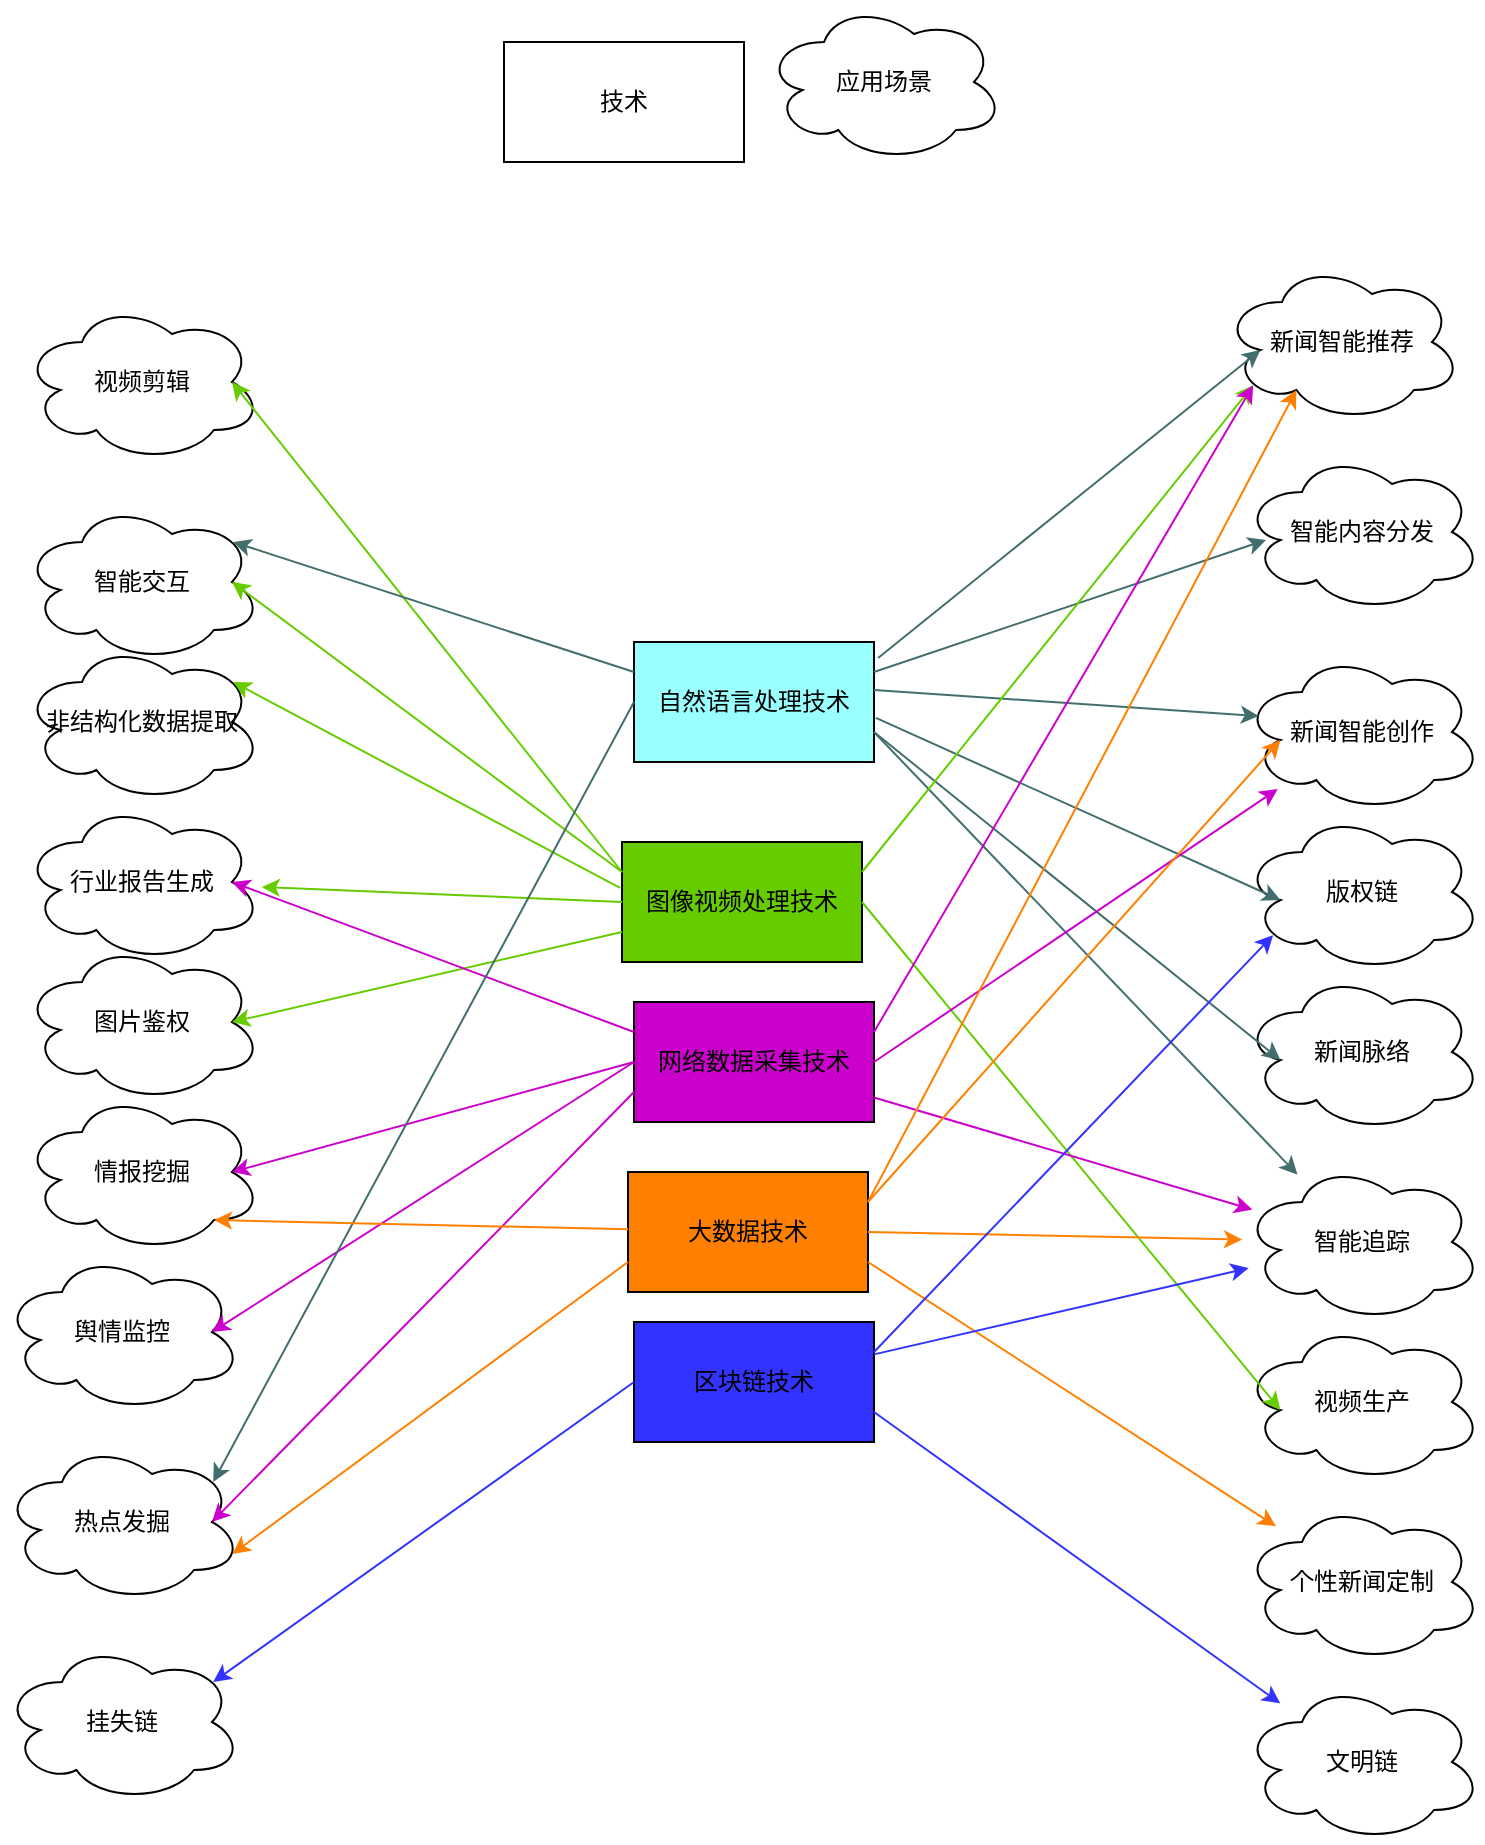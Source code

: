 <mxfile version="14.7.1" type="github">
  <diagram id="Hf1YYj-2--Os9QsoZA_u" name="Page-1">
    <mxGraphModel dx="1426" dy="793" grid="1" gridSize="10" guides="1" tooltips="1" connect="1" arrows="1" fold="1" page="1" pageScale="1" pageWidth="827" pageHeight="1169" math="0" shadow="0">
      <root>
        <mxCell id="0" />
        <mxCell id="1" parent="0" />
        <mxCell id="azWivLgqcrbx1NGYGaVv-1" value="自然语言处理技术" style="rounded=0;whiteSpace=wrap;html=1;fillColor=#99FFFF;" vertex="1" parent="1">
          <mxGeometry x="360" y="350" width="120" height="60" as="geometry" />
        </mxCell>
        <mxCell id="azWivLgqcrbx1NGYGaVv-2" value="图像视频处理技术" style="rounded=0;whiteSpace=wrap;html=1;fillColor=#66CC00;" vertex="1" parent="1">
          <mxGeometry x="354" y="450" width="120" height="60" as="geometry" />
        </mxCell>
        <mxCell id="azWivLgqcrbx1NGYGaVv-3" value="区块链技术" style="whiteSpace=wrap;html=1;fillColor=#3333FF;" vertex="1" parent="1">
          <mxGeometry x="360" y="690" width="120" height="60" as="geometry" />
        </mxCell>
        <mxCell id="azWivLgqcrbx1NGYGaVv-4" value="网络数据采集技术" style="whiteSpace=wrap;html=1;fillColor=#CC00CC;" vertex="1" parent="1">
          <mxGeometry x="360" y="530" width="120" height="60" as="geometry" />
        </mxCell>
        <mxCell id="azWivLgqcrbx1NGYGaVv-5" value="大数据技术" style="whiteSpace=wrap;html=1;fillColor=#FF8000;" vertex="1" parent="1">
          <mxGeometry x="357" y="615" width="120" height="60" as="geometry" />
        </mxCell>
        <mxCell id="azWivLgqcrbx1NGYGaVv-7" value="新闻智能推荐" style="ellipse;shape=cloud;whiteSpace=wrap;html=1;" vertex="1" parent="1">
          <mxGeometry x="654" y="160" width="120" height="80" as="geometry" />
        </mxCell>
        <mxCell id="azWivLgqcrbx1NGYGaVv-8" value="智能内容分发" style="ellipse;shape=cloud;whiteSpace=wrap;html=1;" vertex="1" parent="1">
          <mxGeometry x="664" y="255" width="120" height="80" as="geometry" />
        </mxCell>
        <mxCell id="azWivLgqcrbx1NGYGaVv-9" value="新闻智能创作" style="ellipse;shape=cloud;whiteSpace=wrap;html=1;" vertex="1" parent="1">
          <mxGeometry x="664" y="355" width="120" height="80" as="geometry" />
        </mxCell>
        <mxCell id="azWivLgqcrbx1NGYGaVv-10" value="版权链" style="ellipse;shape=cloud;whiteSpace=wrap;html=1;" vertex="1" parent="1">
          <mxGeometry x="664" y="435" width="120" height="80" as="geometry" />
        </mxCell>
        <mxCell id="azWivLgqcrbx1NGYGaVv-11" value="新闻脉络" style="ellipse;shape=cloud;whiteSpace=wrap;html=1;" vertex="1" parent="1">
          <mxGeometry x="664" y="515" width="120" height="80" as="geometry" />
        </mxCell>
        <mxCell id="azWivLgqcrbx1NGYGaVv-13" value="智能追踪" style="ellipse;shape=cloud;whiteSpace=wrap;html=1;" vertex="1" parent="1">
          <mxGeometry x="664" y="610" width="120" height="80" as="geometry" />
        </mxCell>
        <mxCell id="azWivLgqcrbx1NGYGaVv-14" value="" style="endArrow=classic;html=1;exitX=1.017;exitY=0.133;exitDx=0;exitDy=0;entryX=0.16;entryY=0.55;entryDx=0;entryDy=0;entryPerimeter=0;exitPerimeter=0;strokeColor=#426E6E;" edge="1" parent="1" source="azWivLgqcrbx1NGYGaVv-1" target="azWivLgqcrbx1NGYGaVv-7">
          <mxGeometry width="50" height="50" relative="1" as="geometry">
            <mxPoint x="514" y="590" as="sourcePoint" />
            <mxPoint x="564" y="540" as="targetPoint" />
          </mxGeometry>
        </mxCell>
        <mxCell id="azWivLgqcrbx1NGYGaVv-15" value="" style="endArrow=classic;html=1;entryX=0.1;entryY=0.55;entryDx=0;entryDy=0;entryPerimeter=0;strokeColor=#426E6E;exitX=1;exitY=0.25;exitDx=0;exitDy=0;" edge="1" parent="1" source="azWivLgqcrbx1NGYGaVv-1" target="azWivLgqcrbx1NGYGaVv-8">
          <mxGeometry width="50" height="50" relative="1" as="geometry">
            <mxPoint x="374" y="300" as="sourcePoint" />
            <mxPoint x="533.2" y="354" as="targetPoint" />
          </mxGeometry>
        </mxCell>
        <mxCell id="azWivLgqcrbx1NGYGaVv-16" value="" style="endArrow=classic;html=1;exitX=1.008;exitY=0.633;exitDx=0;exitDy=0;exitPerimeter=0;entryX=0.16;entryY=0.55;entryDx=0;entryDy=0;entryPerimeter=0;strokeColor=#426E6E;" edge="1" parent="1" source="azWivLgqcrbx1NGYGaVv-1" target="azWivLgqcrbx1NGYGaVv-10">
          <mxGeometry width="50" height="50" relative="1" as="geometry">
            <mxPoint x="374" y="335" as="sourcePoint" />
            <mxPoint x="524" y="450" as="targetPoint" />
          </mxGeometry>
        </mxCell>
        <mxCell id="azWivLgqcrbx1NGYGaVv-17" value="" style="endArrow=classic;html=1;exitX=1;exitY=0.4;exitDx=0;exitDy=0;entryX=0.07;entryY=0.4;entryDx=0;entryDy=0;entryPerimeter=0;exitPerimeter=0;strokeColor=#426E6E;" edge="1" parent="1" source="azWivLgqcrbx1NGYGaVv-1" target="azWivLgqcrbx1NGYGaVv-9">
          <mxGeometry width="50" height="50" relative="1" as="geometry">
            <mxPoint x="384" y="345" as="sourcePoint" />
            <mxPoint x="523.96" y="627.04" as="targetPoint" />
          </mxGeometry>
        </mxCell>
        <mxCell id="azWivLgqcrbx1NGYGaVv-18" value="" style="endArrow=classic;html=1;entryX=0.16;entryY=0.55;entryDx=0;entryDy=0;entryPerimeter=0;strokeColor=#426E6E;exitX=1;exitY=0.75;exitDx=0;exitDy=0;" edge="1" parent="1" source="azWivLgqcrbx1NGYGaVv-1" target="azWivLgqcrbx1NGYGaVv-11">
          <mxGeometry width="50" height="50" relative="1" as="geometry">
            <mxPoint x="375" y="330" as="sourcePoint" />
            <mxPoint x="524" y="690" as="targetPoint" />
          </mxGeometry>
        </mxCell>
        <mxCell id="azWivLgqcrbx1NGYGaVv-19" value="" style="endArrow=classic;html=1;exitX=1;exitY=0.75;exitDx=0;exitDy=0;strokeColor=#426E6E;" edge="1" parent="1" source="azWivLgqcrbx1NGYGaVv-1" target="azWivLgqcrbx1NGYGaVv-13">
          <mxGeometry width="50" height="50" relative="1" as="geometry">
            <mxPoint x="384.96" y="352.98" as="sourcePoint" />
            <mxPoint x="533" y="630" as="targetPoint" />
          </mxGeometry>
        </mxCell>
        <mxCell id="azWivLgqcrbx1NGYGaVv-20" value="视频生产" style="ellipse;shape=cloud;whiteSpace=wrap;html=1;" vertex="1" parent="1">
          <mxGeometry x="664" y="690" width="120" height="80" as="geometry" />
        </mxCell>
        <mxCell id="azWivLgqcrbx1NGYGaVv-21" value="视频剪辑" style="ellipse;shape=cloud;whiteSpace=wrap;html=1;" vertex="1" parent="1">
          <mxGeometry x="54" y="180" width="120" height="80" as="geometry" />
        </mxCell>
        <mxCell id="azWivLgqcrbx1NGYGaVv-22" value="智能交互" style="ellipse;shape=cloud;whiteSpace=wrap;html=1;" vertex="1" parent="1">
          <mxGeometry x="54" y="280" width="120" height="80" as="geometry" />
        </mxCell>
        <mxCell id="azWivLgqcrbx1NGYGaVv-23" value="非结构化数据提取" style="ellipse;shape=cloud;whiteSpace=wrap;html=1;" vertex="1" parent="1">
          <mxGeometry x="54" y="350" width="120" height="80" as="geometry" />
        </mxCell>
        <mxCell id="azWivLgqcrbx1NGYGaVv-24" value="行业报告生成" style="ellipse;shape=cloud;whiteSpace=wrap;html=1;" vertex="1" parent="1">
          <mxGeometry x="54" y="430" width="120" height="80" as="geometry" />
        </mxCell>
        <mxCell id="azWivLgqcrbx1NGYGaVv-25" value="图片鉴权" style="ellipse;shape=cloud;whiteSpace=wrap;html=1;" vertex="1" parent="1">
          <mxGeometry x="54" y="500" width="120" height="80" as="geometry" />
        </mxCell>
        <mxCell id="azWivLgqcrbx1NGYGaVv-26" value="" style="endArrow=classic;html=1;entryX=0.16;entryY=0.55;entryDx=0;entryDy=0;entryPerimeter=0;strokeColor=#66CC00;exitX=1;exitY=0.5;exitDx=0;exitDy=0;" edge="1" parent="1" source="azWivLgqcrbx1NGYGaVv-2" target="azWivLgqcrbx1NGYGaVv-20">
          <mxGeometry width="50" height="50" relative="1" as="geometry">
            <mxPoint x="464" y="450" as="sourcePoint" />
            <mxPoint x="144" y="220" as="targetPoint" />
          </mxGeometry>
        </mxCell>
        <mxCell id="azWivLgqcrbx1NGYGaVv-27" value="" style="endArrow=classic;html=1;exitX=0;exitY=0.25;exitDx=0;exitDy=0;entryX=0.875;entryY=0.5;entryDx=0;entryDy=0;entryPerimeter=0;strokeColor=#66CC00;" edge="1" parent="1" source="azWivLgqcrbx1NGYGaVv-2" target="azWivLgqcrbx1NGYGaVv-21">
          <mxGeometry width="50" height="50" relative="1" as="geometry">
            <mxPoint x="484" y="580" as="sourcePoint" />
            <mxPoint x="534" y="530" as="targetPoint" />
          </mxGeometry>
        </mxCell>
        <mxCell id="azWivLgqcrbx1NGYGaVv-28" value="" style="endArrow=classic;html=1;exitX=0;exitY=0.25;exitDx=0;exitDy=0;entryX=0.875;entryY=0.5;entryDx=0;entryDy=0;entryPerimeter=0;strokeColor=#66CC00;" edge="1" parent="1" source="azWivLgqcrbx1NGYGaVv-2" target="azWivLgqcrbx1NGYGaVv-22">
          <mxGeometry width="50" height="50" relative="1" as="geometry">
            <mxPoint x="484" y="580" as="sourcePoint" />
            <mxPoint x="534" y="530" as="targetPoint" />
          </mxGeometry>
        </mxCell>
        <mxCell id="azWivLgqcrbx1NGYGaVv-29" value="" style="endArrow=classic;html=1;entryX=0.88;entryY=0.25;entryDx=0;entryDy=0;entryPerimeter=0;strokeColor=#66CC00;exitX=-0.008;exitY=0.383;exitDx=0;exitDy=0;exitPerimeter=0;" edge="1" parent="1" source="azWivLgqcrbx1NGYGaVv-2" target="azWivLgqcrbx1NGYGaVv-23">
          <mxGeometry width="50" height="50" relative="1" as="geometry">
            <mxPoint x="264" y="415" as="sourcePoint" />
            <mxPoint x="159" y="390" as="targetPoint" />
          </mxGeometry>
        </mxCell>
        <mxCell id="azWivLgqcrbx1NGYGaVv-30" value="" style="endArrow=classic;html=1;exitX=0;exitY=0.5;exitDx=0;exitDy=0;strokeColor=#66CC00;" edge="1" parent="1" source="azWivLgqcrbx1NGYGaVv-2" target="azWivLgqcrbx1NGYGaVv-24">
          <mxGeometry width="50" height="50" relative="1" as="geometry">
            <mxPoint x="264" y="415" as="sourcePoint" />
            <mxPoint x="159.6" y="440" as="targetPoint" />
          </mxGeometry>
        </mxCell>
        <mxCell id="azWivLgqcrbx1NGYGaVv-31" value="" style="endArrow=classic;html=1;exitX=0;exitY=0.75;exitDx=0;exitDy=0;entryX=0.875;entryY=0.5;entryDx=0;entryDy=0;entryPerimeter=0;strokeColor=#66CC00;" edge="1" parent="1" source="azWivLgqcrbx1NGYGaVv-2" target="azWivLgqcrbx1NGYGaVv-25">
          <mxGeometry width="50" height="50" relative="1" as="geometry">
            <mxPoint x="264" y="430" as="sourcePoint" />
            <mxPoint x="154.36" y="510.402" as="targetPoint" />
          </mxGeometry>
        </mxCell>
        <mxCell id="azWivLgqcrbx1NGYGaVv-32" value="" style="endArrow=classic;html=1;exitX=1;exitY=0.25;exitDx=0;exitDy=0;entryX=0.13;entryY=0.77;entryDx=0;entryDy=0;entryPerimeter=0;strokeColor=#66CC00;" edge="1" parent="1" source="azWivLgqcrbx1NGYGaVv-2" target="azWivLgqcrbx1NGYGaVv-7">
          <mxGeometry width="50" height="50" relative="1" as="geometry">
            <mxPoint x="384" y="345" as="sourcePoint" />
            <mxPoint x="543" y="640" as="targetPoint" />
          </mxGeometry>
        </mxCell>
        <mxCell id="azWivLgqcrbx1NGYGaVv-33" value="" style="endArrow=classic;html=1;exitX=0;exitY=0.25;exitDx=0;exitDy=0;entryX=0.875;entryY=0.5;entryDx=0;entryDy=0;entryPerimeter=0;strokeColor=#CC00CC;" edge="1" parent="1" source="azWivLgqcrbx1NGYGaVv-4" target="azWivLgqcrbx1NGYGaVv-24">
          <mxGeometry width="50" height="50" relative="1" as="geometry">
            <mxPoint x="454" y="600" as="sourcePoint" />
            <mxPoint x="504" y="550" as="targetPoint" />
          </mxGeometry>
        </mxCell>
        <mxCell id="azWivLgqcrbx1NGYGaVv-34" value="" style="endArrow=classic;html=1;strokeColor=#CC00CC;exitX=1;exitY=0.25;exitDx=0;exitDy=0;entryX=0.13;entryY=0.77;entryDx=0;entryDy=0;entryPerimeter=0;" edge="1" parent="1" source="azWivLgqcrbx1NGYGaVv-4" target="azWivLgqcrbx1NGYGaVv-7">
          <mxGeometry width="50" height="50" relative="1" as="geometry">
            <mxPoint x="424" y="600" as="sourcePoint" />
            <mxPoint x="474" y="550" as="targetPoint" />
          </mxGeometry>
        </mxCell>
        <mxCell id="azWivLgqcrbx1NGYGaVv-35" value="情报挖掘" style="ellipse;shape=cloud;whiteSpace=wrap;html=1;fillColor=#FFFFFF;" vertex="1" parent="1">
          <mxGeometry x="54" y="575" width="120" height="80" as="geometry" />
        </mxCell>
        <mxCell id="azWivLgqcrbx1NGYGaVv-36" value="舆情监控" style="ellipse;shape=cloud;whiteSpace=wrap;html=1;fillColor=#FFFFFF;" vertex="1" parent="1">
          <mxGeometry x="44" y="655" width="120" height="80" as="geometry" />
        </mxCell>
        <mxCell id="azWivLgqcrbx1NGYGaVv-37" value="热点发掘" style="ellipse;shape=cloud;whiteSpace=wrap;html=1;fillColor=#FFFFFF;" vertex="1" parent="1">
          <mxGeometry x="44" y="750" width="120" height="80" as="geometry" />
        </mxCell>
        <mxCell id="azWivLgqcrbx1NGYGaVv-38" value="" style="endArrow=classic;html=1;exitX=0;exitY=0.5;exitDx=0;exitDy=0;entryX=0.875;entryY=0.5;entryDx=0;entryDy=0;entryPerimeter=0;strokeColor=#CC00CC;" edge="1" parent="1" source="azWivLgqcrbx1NGYGaVv-4" target="azWivLgqcrbx1NGYGaVv-35">
          <mxGeometry width="50" height="50" relative="1" as="geometry">
            <mxPoint x="264" y="510" as="sourcePoint" />
            <mxPoint x="159" y="540" as="targetPoint" />
          </mxGeometry>
        </mxCell>
        <mxCell id="azWivLgqcrbx1NGYGaVv-39" value="" style="endArrow=classic;html=1;strokeColor=#CC00CC;entryX=0.875;entryY=0.5;entryDx=0;entryDy=0;entryPerimeter=0;exitX=0;exitY=0.5;exitDx=0;exitDy=0;" edge="1" parent="1" source="azWivLgqcrbx1NGYGaVv-4" target="azWivLgqcrbx1NGYGaVv-36">
          <mxGeometry width="50" height="50" relative="1" as="geometry">
            <mxPoint x="354" y="530" as="sourcePoint" />
            <mxPoint x="464" y="650" as="targetPoint" />
          </mxGeometry>
        </mxCell>
        <mxCell id="azWivLgqcrbx1NGYGaVv-40" value="" style="endArrow=classic;html=1;strokeColor=#CC00CC;exitX=0;exitY=0.75;exitDx=0;exitDy=0;entryX=0.875;entryY=0.5;entryDx=0;entryDy=0;entryPerimeter=0;" edge="1" parent="1" source="azWivLgqcrbx1NGYGaVv-4" target="azWivLgqcrbx1NGYGaVv-37">
          <mxGeometry width="50" height="50" relative="1" as="geometry">
            <mxPoint x="414" y="700" as="sourcePoint" />
            <mxPoint x="464" y="650" as="targetPoint" />
          </mxGeometry>
        </mxCell>
        <mxCell id="azWivLgqcrbx1NGYGaVv-41" value="" style="endArrow=classic;html=1;exitX=0;exitY=0.5;exitDx=0;exitDy=0;strokeColor=#426E6E;entryX=0.88;entryY=0.25;entryDx=0;entryDy=0;entryPerimeter=0;" edge="1" parent="1" source="azWivLgqcrbx1NGYGaVv-1" target="azWivLgqcrbx1NGYGaVv-37">
          <mxGeometry width="50" height="50" relative="1" as="geometry">
            <mxPoint x="384" y="345" as="sourcePoint" />
            <mxPoint x="543" y="640" as="targetPoint" />
          </mxGeometry>
        </mxCell>
        <mxCell id="azWivLgqcrbx1NGYGaVv-42" value="" style="endArrow=classic;html=1;strokeColor=#CC00CC;exitX=1;exitY=0.5;exitDx=0;exitDy=0;" edge="1" parent="1" source="azWivLgqcrbx1NGYGaVv-4" target="azWivLgqcrbx1NGYGaVv-9">
          <mxGeometry width="50" height="50" relative="1" as="geometry">
            <mxPoint x="484" y="525" as="sourcePoint" />
            <mxPoint x="689.6" y="236.6" as="targetPoint" />
          </mxGeometry>
        </mxCell>
        <mxCell id="azWivLgqcrbx1NGYGaVv-43" value="" style="endArrow=classic;html=1;strokeColor=#CC00CC;" edge="1" parent="1" source="azWivLgqcrbx1NGYGaVv-4" target="azWivLgqcrbx1NGYGaVv-13">
          <mxGeometry width="50" height="50" relative="1" as="geometry">
            <mxPoint x="484" y="540" as="sourcePoint" />
            <mxPoint x="687.376" y="430.177" as="targetPoint" />
          </mxGeometry>
        </mxCell>
        <mxCell id="azWivLgqcrbx1NGYGaVv-44" value="" style="endArrow=classic;html=1;exitX=1;exitY=0.25;exitDx=0;exitDy=0;strokeColor=#FF8000;entryX=0.31;entryY=0.8;entryDx=0;entryDy=0;entryPerimeter=0;" edge="1" parent="1" source="azWivLgqcrbx1NGYGaVv-5" target="azWivLgqcrbx1NGYGaVv-7">
          <mxGeometry width="50" height="50" relative="1" as="geometry">
            <mxPoint x="414" y="570" as="sourcePoint" />
            <mxPoint x="464" y="520" as="targetPoint" />
          </mxGeometry>
        </mxCell>
        <mxCell id="azWivLgqcrbx1NGYGaVv-45" value="" style="endArrow=classic;html=1;strokeColor=#FF8000;exitX=1;exitY=0.5;exitDx=0;exitDy=0;" edge="1" parent="1" source="azWivLgqcrbx1NGYGaVv-5" target="azWivLgqcrbx1NGYGaVv-13">
          <mxGeometry width="50" height="50" relative="1" as="geometry">
            <mxPoint x="414" y="570" as="sourcePoint" />
            <mxPoint x="464" y="520" as="targetPoint" />
          </mxGeometry>
        </mxCell>
        <mxCell id="azWivLgqcrbx1NGYGaVv-46" value="" style="endArrow=classic;html=1;strokeColor=#FF8000;entryX=0.96;entryY=0.7;entryDx=0;entryDy=0;entryPerimeter=0;exitX=0;exitY=0.75;exitDx=0;exitDy=0;" edge="1" parent="1" source="azWivLgqcrbx1NGYGaVv-5" target="azWivLgqcrbx1NGYGaVv-37">
          <mxGeometry width="50" height="50" relative="1" as="geometry">
            <mxPoint x="364" y="620" as="sourcePoint" />
            <mxPoint x="144" y="840" as="targetPoint" />
          </mxGeometry>
        </mxCell>
        <mxCell id="azWivLgqcrbx1NGYGaVv-47" value="" style="endArrow=classic;html=1;strokeColor=#FF8000;entryX=0.8;entryY=0.8;entryDx=0;entryDy=0;entryPerimeter=0;" edge="1" parent="1" source="azWivLgqcrbx1NGYGaVv-5" target="azWivLgqcrbx1NGYGaVv-35">
          <mxGeometry width="50" height="50" relative="1" as="geometry">
            <mxPoint x="414" y="580" as="sourcePoint" />
            <mxPoint x="464" y="530" as="targetPoint" />
          </mxGeometry>
        </mxCell>
        <mxCell id="azWivLgqcrbx1NGYGaVv-48" value="个性新闻定制" style="ellipse;shape=cloud;whiteSpace=wrap;html=1;fillColor=#FFFFFF;" vertex="1" parent="1">
          <mxGeometry x="664" y="780" width="120" height="80" as="geometry" />
        </mxCell>
        <mxCell id="azWivLgqcrbx1NGYGaVv-49" value="" style="endArrow=classic;html=1;strokeColor=#FF8000;exitX=1;exitY=0.75;exitDx=0;exitDy=0;" edge="1" parent="1" source="azWivLgqcrbx1NGYGaVv-5" target="azWivLgqcrbx1NGYGaVv-48">
          <mxGeometry width="50" height="50" relative="1" as="geometry">
            <mxPoint x="414" y="660" as="sourcePoint" />
            <mxPoint x="464" y="610" as="targetPoint" />
          </mxGeometry>
        </mxCell>
        <mxCell id="azWivLgqcrbx1NGYGaVv-50" value="" style="endArrow=classic;html=1;strokeColor=#FF8000;entryX=0.16;entryY=0.55;entryDx=0;entryDy=0;entryPerimeter=0;exitX=1;exitY=0.25;exitDx=0;exitDy=0;" edge="1" parent="1" source="azWivLgqcrbx1NGYGaVv-5" target="azWivLgqcrbx1NGYGaVv-9">
          <mxGeometry width="50" height="50" relative="1" as="geometry">
            <mxPoint x="344" y="590" as="sourcePoint" />
            <mxPoint x="394" y="540" as="targetPoint" />
          </mxGeometry>
        </mxCell>
        <mxCell id="azWivLgqcrbx1NGYGaVv-51" value="" style="endArrow=classic;html=1;strokeColor=#3333FF;entryX=0.13;entryY=0.77;entryDx=0;entryDy=0;entryPerimeter=0;exitX=1;exitY=0.25;exitDx=0;exitDy=0;" edge="1" parent="1" source="azWivLgqcrbx1NGYGaVv-3" target="azWivLgqcrbx1NGYGaVv-10">
          <mxGeometry width="50" height="50" relative="1" as="geometry">
            <mxPoint x="284" y="790" as="sourcePoint" />
            <mxPoint x="254" y="770" as="targetPoint" />
          </mxGeometry>
        </mxCell>
        <mxCell id="azWivLgqcrbx1NGYGaVv-52" value="文明链" style="ellipse;shape=cloud;whiteSpace=wrap;html=1;fillColor=#FFFFFF;" vertex="1" parent="1">
          <mxGeometry x="664" y="870" width="120" height="80" as="geometry" />
        </mxCell>
        <mxCell id="azWivLgqcrbx1NGYGaVv-53" value="挂失链" style="ellipse;shape=cloud;whiteSpace=wrap;html=1;fillColor=#FFFFFF;" vertex="1" parent="1">
          <mxGeometry x="44" y="850" width="120" height="80" as="geometry" />
        </mxCell>
        <mxCell id="azWivLgqcrbx1NGYGaVv-56" value="" style="endArrow=classic;html=1;strokeColor=#3333FF;entryX=0.88;entryY=0.25;entryDx=0;entryDy=0;entryPerimeter=0;exitX=0;exitY=0.5;exitDx=0;exitDy=0;" edge="1" parent="1" source="azWivLgqcrbx1NGYGaVv-3" target="azWivLgqcrbx1NGYGaVv-53">
          <mxGeometry width="50" height="50" relative="1" as="geometry">
            <mxPoint x="484" y="685" as="sourcePoint" />
            <mxPoint x="689.6" y="506.6" as="targetPoint" />
          </mxGeometry>
        </mxCell>
        <mxCell id="azWivLgqcrbx1NGYGaVv-57" value="" style="endArrow=classic;html=1;strokeColor=#3333FF;exitX=1;exitY=0.75;exitDx=0;exitDy=0;" edge="1" parent="1" source="azWivLgqcrbx1NGYGaVv-3" target="azWivLgqcrbx1NGYGaVv-52">
          <mxGeometry width="50" height="50" relative="1" as="geometry">
            <mxPoint x="364" y="700" as="sourcePoint" />
            <mxPoint x="674" y="900" as="targetPoint" />
          </mxGeometry>
        </mxCell>
        <mxCell id="azWivLgqcrbx1NGYGaVv-58" value="" style="endArrow=classic;html=1;strokeColor=#3333FF;" edge="1" parent="1" source="azWivLgqcrbx1NGYGaVv-3" target="azWivLgqcrbx1NGYGaVv-13">
          <mxGeometry width="50" height="50" relative="1" as="geometry">
            <mxPoint x="484" y="685" as="sourcePoint" />
            <mxPoint x="689.6" y="506.6" as="targetPoint" />
          </mxGeometry>
        </mxCell>
        <mxCell id="azWivLgqcrbx1NGYGaVv-59" value="" style="endArrow=classic;html=1;exitX=0;exitY=0.25;exitDx=0;exitDy=0;strokeColor=#426E6E;entryX=0.88;entryY=0.25;entryDx=0;entryDy=0;entryPerimeter=0;" edge="1" parent="1" source="azWivLgqcrbx1NGYGaVv-1" target="azWivLgqcrbx1NGYGaVv-22">
          <mxGeometry width="50" height="50" relative="1" as="geometry">
            <mxPoint x="364" y="360" as="sourcePoint" />
            <mxPoint x="159.6" y="770" as="targetPoint" />
          </mxGeometry>
        </mxCell>
        <mxCell id="azWivLgqcrbx1NGYGaVv-60" value="技术" style="rounded=0;whiteSpace=wrap;html=1;fillColor=#FFFFFF;" vertex="1" parent="1">
          <mxGeometry x="295" y="50" width="120" height="60" as="geometry" />
        </mxCell>
        <mxCell id="azWivLgqcrbx1NGYGaVv-61" value="应用场景" style="ellipse;shape=cloud;whiteSpace=wrap;html=1;fillColor=#FFFFFF;" vertex="1" parent="1">
          <mxGeometry x="425" y="30" width="120" height="80" as="geometry" />
        </mxCell>
      </root>
    </mxGraphModel>
  </diagram>
</mxfile>
